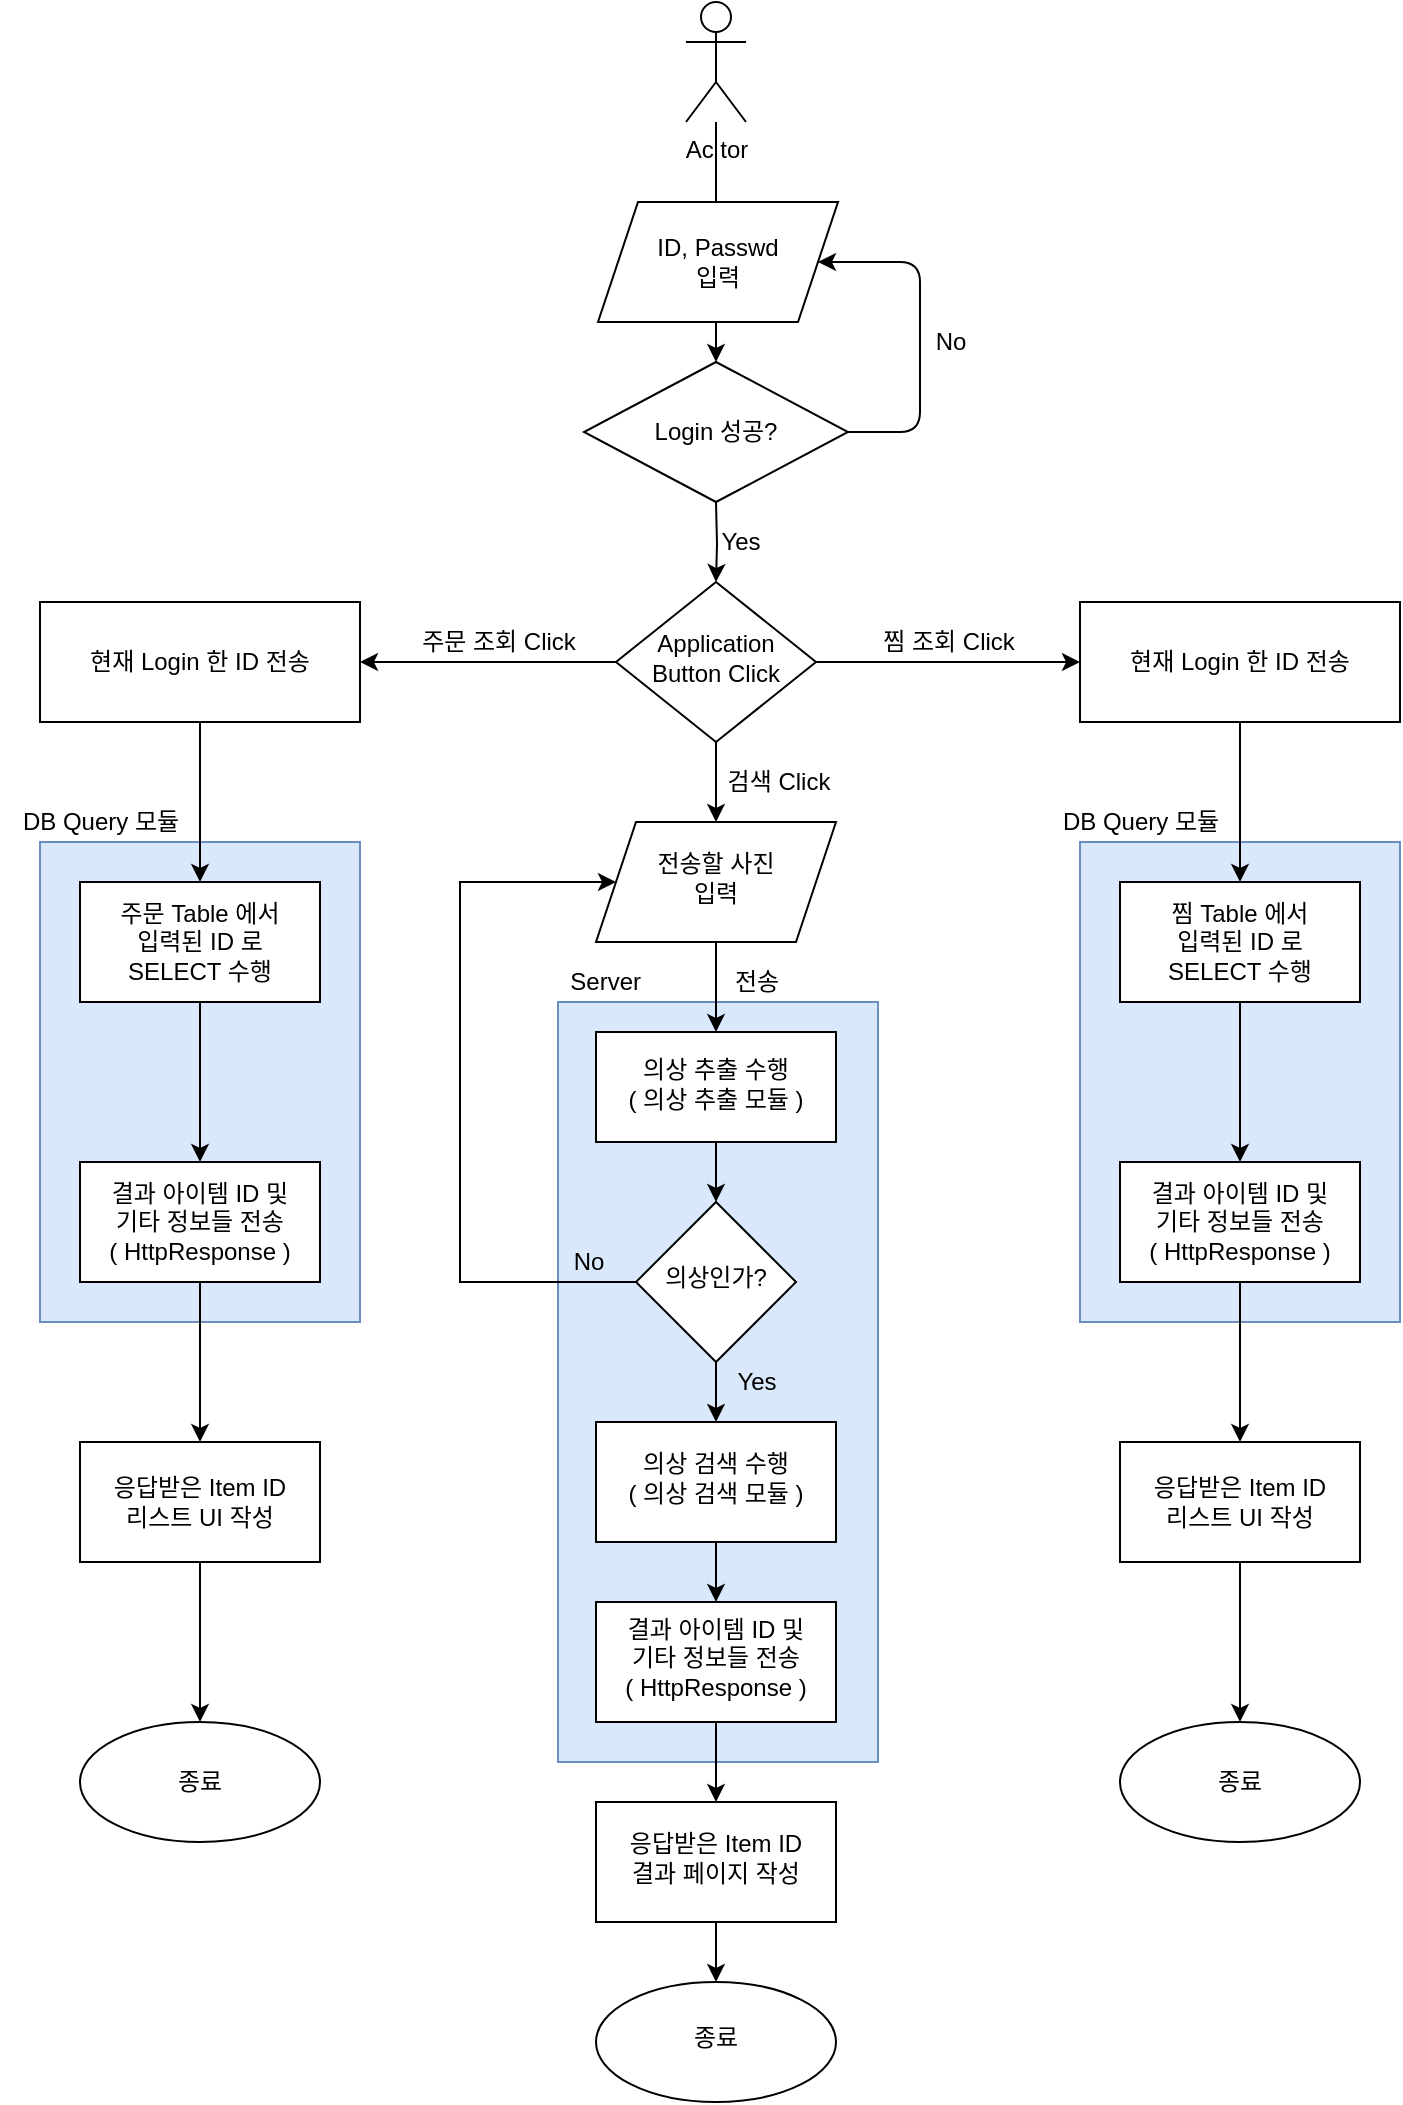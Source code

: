 <mxfile version="14.7.6" type="github">
  <diagram id="C5RBs43oDa-KdzZeNtuy" name="Page-1">
    <mxGraphModel dx="751" dy="1104" grid="1" gridSize="10" guides="1" tooltips="1" connect="1" arrows="1" fold="1" page="1" pageScale="1" pageWidth="827" pageHeight="1169" math="0" shadow="0">
      <root>
        <mxCell id="WIyWlLk6GJQsqaUBKTNV-0" />
        <mxCell id="WIyWlLk6GJQsqaUBKTNV-1" parent="WIyWlLk6GJQsqaUBKTNV-0" />
        <mxCell id="K8ocvImRnjex33F1LI7K-68" value="" style="rounded=0;whiteSpace=wrap;html=1;fillColor=#dae8fc;strokeColor=#6c8ebf;" vertex="1" parent="WIyWlLk6GJQsqaUBKTNV-1">
          <mxGeometry x="329" y="500" width="160" height="380" as="geometry" />
        </mxCell>
        <mxCell id="K8ocvImRnjex33F1LI7K-52" value="" style="rounded=0;whiteSpace=wrap;html=1;fillColor=#dae8fc;strokeColor=#6c8ebf;" vertex="1" parent="WIyWlLk6GJQsqaUBKTNV-1">
          <mxGeometry x="590" y="420" width="160" height="240" as="geometry" />
        </mxCell>
        <mxCell id="K8ocvImRnjex33F1LI7K-53" value="DB Query 모듈" style="text;html=1;align=center;verticalAlign=middle;resizable=0;points=[];autosize=1;strokeColor=none;" vertex="1" parent="WIyWlLk6GJQsqaUBKTNV-1">
          <mxGeometry x="570" y="400" width="100" height="20" as="geometry" />
        </mxCell>
        <mxCell id="K8ocvImRnjex33F1LI7K-50" value="" style="rounded=0;whiteSpace=wrap;html=1;fillColor=#dae8fc;strokeColor=#6c8ebf;" vertex="1" parent="WIyWlLk6GJQsqaUBKTNV-1">
          <mxGeometry x="70" y="420" width="160" height="240" as="geometry" />
        </mxCell>
        <mxCell id="K8ocvImRnjex33F1LI7K-8" value="" style="edgeStyle=orthogonalEdgeStyle;rounded=0;orthogonalLoop=1;jettySize=auto;html=1;entryX=1;entryY=0.5;entryDx=0;entryDy=0;" edge="1" parent="WIyWlLk6GJQsqaUBKTNV-1" source="WIyWlLk6GJQsqaUBKTNV-6" target="K8ocvImRnjex33F1LI7K-31">
          <mxGeometry relative="1" as="geometry">
            <mxPoint x="234" y="330" as="targetPoint" />
          </mxGeometry>
        </mxCell>
        <mxCell id="K8ocvImRnjex33F1LI7K-12" value="" style="edgeStyle=orthogonalEdgeStyle;rounded=0;orthogonalLoop=1;jettySize=auto;html=1;entryX=0;entryY=0.5;entryDx=0;entryDy=0;" edge="1" parent="WIyWlLk6GJQsqaUBKTNV-1" source="WIyWlLk6GJQsqaUBKTNV-6" target="K8ocvImRnjex33F1LI7K-32">
          <mxGeometry relative="1" as="geometry">
            <mxPoint x="594" y="330" as="targetPoint" />
          </mxGeometry>
        </mxCell>
        <mxCell id="K8ocvImRnjex33F1LI7K-64" value="" style="edgeStyle=orthogonalEdgeStyle;rounded=0;orthogonalLoop=1;jettySize=auto;html=1;" edge="1" parent="WIyWlLk6GJQsqaUBKTNV-1" source="WIyWlLk6GJQsqaUBKTNV-6" target="K8ocvImRnjex33F1LI7K-63">
          <mxGeometry relative="1" as="geometry" />
        </mxCell>
        <mxCell id="WIyWlLk6GJQsqaUBKTNV-6" value="Application&lt;br&gt;Button Click" style="rhombus;whiteSpace=wrap;html=1;shadow=0;fontFamily=Helvetica;fontSize=12;align=center;strokeWidth=1;spacing=6;spacingTop=-4;" parent="WIyWlLk6GJQsqaUBKTNV-1" vertex="1">
          <mxGeometry x="358" y="290" width="100" height="80" as="geometry" />
        </mxCell>
        <mxCell id="K8ocvImRnjex33F1LI7K-28" value="" style="edgeStyle=orthogonalEdgeStyle;rounded=0;orthogonalLoop=1;jettySize=auto;html=1;" edge="1" parent="WIyWlLk6GJQsqaUBKTNV-1" source="K8ocvImRnjex33F1LI7K-0" target="K8ocvImRnjex33F1LI7K-25">
          <mxGeometry relative="1" as="geometry" />
        </mxCell>
        <mxCell id="K8ocvImRnjex33F1LI7K-0" value="Ac tor" style="shape=umlActor;verticalLabelPosition=bottom;verticalAlign=top;html=1;outlineConnect=0;" vertex="1" parent="WIyWlLk6GJQsqaUBKTNV-1">
          <mxGeometry x="393" width="30" height="60" as="geometry" />
        </mxCell>
        <mxCell id="K8ocvImRnjex33F1LI7K-9" value="주문 조회 Click" style="text;html=1;align=center;verticalAlign=middle;resizable=0;points=[];autosize=1;strokeColor=none;" vertex="1" parent="WIyWlLk6GJQsqaUBKTNV-1">
          <mxGeometry x="249" y="310" width="100" height="20" as="geometry" />
        </mxCell>
        <mxCell id="K8ocvImRnjex33F1LI7K-13" value="찜 조회 Click" style="text;html=1;align=center;verticalAlign=middle;resizable=0;points=[];autosize=1;strokeColor=none;" vertex="1" parent="WIyWlLk6GJQsqaUBKTNV-1">
          <mxGeometry x="484" y="310" width="80" height="20" as="geometry" />
        </mxCell>
        <mxCell id="K8ocvImRnjex33F1LI7K-19" value="ID, Passwd&lt;br&gt;입력" style="shape=parallelogram;perimeter=parallelogramPerimeter;whiteSpace=wrap;html=1;fixedSize=1;" vertex="1" parent="WIyWlLk6GJQsqaUBKTNV-1">
          <mxGeometry x="349" y="100" width="120" height="60" as="geometry" />
        </mxCell>
        <mxCell id="K8ocvImRnjex33F1LI7K-23" value="" style="edgeStyle=orthogonalEdgeStyle;rounded=0;orthogonalLoop=1;jettySize=auto;html=1;" edge="1" parent="WIyWlLk6GJQsqaUBKTNV-1" target="WIyWlLk6GJQsqaUBKTNV-6">
          <mxGeometry relative="1" as="geometry">
            <mxPoint x="408" y="250" as="sourcePoint" />
          </mxGeometry>
        </mxCell>
        <mxCell id="K8ocvImRnjex33F1LI7K-25" value="Login 성공?" style="rhombus;whiteSpace=wrap;html=1;" vertex="1" parent="WIyWlLk6GJQsqaUBKTNV-1">
          <mxGeometry x="342" y="180" width="132" height="70" as="geometry" />
        </mxCell>
        <mxCell id="K8ocvImRnjex33F1LI7K-27" value="Yes" style="text;html=1;align=center;verticalAlign=middle;resizable=0;points=[];autosize=1;strokeColor=none;" vertex="1" parent="WIyWlLk6GJQsqaUBKTNV-1">
          <mxGeometry x="400" y="260" width="40" height="20" as="geometry" />
        </mxCell>
        <mxCell id="K8ocvImRnjex33F1LI7K-29" value="" style="endArrow=classic;html=1;exitX=1;exitY=0.5;exitDx=0;exitDy=0;entryX=1;entryY=0.5;entryDx=0;entryDy=0;" edge="1" parent="WIyWlLk6GJQsqaUBKTNV-1" source="K8ocvImRnjex33F1LI7K-25" target="K8ocvImRnjex33F1LI7K-19">
          <mxGeometry width="50" height="50" relative="1" as="geometry">
            <mxPoint x="360" y="440" as="sourcePoint" />
            <mxPoint x="460" y="140" as="targetPoint" />
            <Array as="points">
              <mxPoint x="510" y="215" />
              <mxPoint x="510" y="130" />
            </Array>
          </mxGeometry>
        </mxCell>
        <mxCell id="K8ocvImRnjex33F1LI7K-30" value="No" style="text;html=1;align=center;verticalAlign=middle;resizable=0;points=[];autosize=1;strokeColor=none;" vertex="1" parent="WIyWlLk6GJQsqaUBKTNV-1">
          <mxGeometry x="510" y="160" width="30" height="20" as="geometry" />
        </mxCell>
        <mxCell id="K8ocvImRnjex33F1LI7K-35" value="" style="edgeStyle=orthogonalEdgeStyle;rounded=0;orthogonalLoop=1;jettySize=auto;html=1;" edge="1" parent="WIyWlLk6GJQsqaUBKTNV-1" source="K8ocvImRnjex33F1LI7K-31" target="K8ocvImRnjex33F1LI7K-34">
          <mxGeometry relative="1" as="geometry" />
        </mxCell>
        <mxCell id="K8ocvImRnjex33F1LI7K-31" value="현재 Login 한 ID 전송" style="rounded=0;whiteSpace=wrap;html=1;" vertex="1" parent="WIyWlLk6GJQsqaUBKTNV-1">
          <mxGeometry x="70" y="300" width="160" height="60" as="geometry" />
        </mxCell>
        <mxCell id="K8ocvImRnjex33F1LI7K-37" value="" style="edgeStyle=orthogonalEdgeStyle;rounded=0;orthogonalLoop=1;jettySize=auto;html=1;" edge="1" parent="WIyWlLk6GJQsqaUBKTNV-1" source="K8ocvImRnjex33F1LI7K-32" target="K8ocvImRnjex33F1LI7K-36">
          <mxGeometry relative="1" as="geometry" />
        </mxCell>
        <mxCell id="K8ocvImRnjex33F1LI7K-32" value="&lt;span&gt;현재 Login 한 ID 전송&lt;/span&gt;&lt;span&gt;&lt;br&gt;&lt;/span&gt;" style="rounded=0;whiteSpace=wrap;html=1;" vertex="1" parent="WIyWlLk6GJQsqaUBKTNV-1">
          <mxGeometry x="590" y="300" width="160" height="60" as="geometry" />
        </mxCell>
        <mxCell id="K8ocvImRnjex33F1LI7K-39" value="" style="edgeStyle=orthogonalEdgeStyle;rounded=0;orthogonalLoop=1;jettySize=auto;html=1;" edge="1" parent="WIyWlLk6GJQsqaUBKTNV-1" source="K8ocvImRnjex33F1LI7K-34" target="K8ocvImRnjex33F1LI7K-38">
          <mxGeometry relative="1" as="geometry" />
        </mxCell>
        <mxCell id="K8ocvImRnjex33F1LI7K-34" value="주문 Table 에서&lt;br&gt;입력된 ID 로&lt;br&gt;SELECT 수행" style="whiteSpace=wrap;html=1;rounded=0;" vertex="1" parent="WIyWlLk6GJQsqaUBKTNV-1">
          <mxGeometry x="90" y="440" width="120" height="60" as="geometry" />
        </mxCell>
        <mxCell id="K8ocvImRnjex33F1LI7K-41" value="" style="edgeStyle=orthogonalEdgeStyle;rounded=0;orthogonalLoop=1;jettySize=auto;html=1;" edge="1" parent="WIyWlLk6GJQsqaUBKTNV-1" source="K8ocvImRnjex33F1LI7K-36" target="K8ocvImRnjex33F1LI7K-40">
          <mxGeometry relative="1" as="geometry" />
        </mxCell>
        <mxCell id="K8ocvImRnjex33F1LI7K-36" value="&lt;span&gt;찜 Table 에서&lt;/span&gt;&lt;br&gt;&lt;span&gt;입력된 ID 로&lt;/span&gt;&lt;br&gt;&lt;span&gt;SELECT 수행&lt;/span&gt;" style="whiteSpace=wrap;html=1;rounded=0;" vertex="1" parent="WIyWlLk6GJQsqaUBKTNV-1">
          <mxGeometry x="610" y="440" width="120" height="60" as="geometry" />
        </mxCell>
        <mxCell id="K8ocvImRnjex33F1LI7K-49" value="" style="edgeStyle=orthogonalEdgeStyle;rounded=0;orthogonalLoop=1;jettySize=auto;html=1;" edge="1" parent="WIyWlLk6GJQsqaUBKTNV-1" source="K8ocvImRnjex33F1LI7K-38" target="K8ocvImRnjex33F1LI7K-48">
          <mxGeometry relative="1" as="geometry" />
        </mxCell>
        <mxCell id="K8ocvImRnjex33F1LI7K-38" value="결과 아이템 ID 및&lt;br&gt;기타 정보들 전송&lt;br&gt;( HttpResponse )" style="whiteSpace=wrap;html=1;rounded=0;" vertex="1" parent="WIyWlLk6GJQsqaUBKTNV-1">
          <mxGeometry x="90" y="580" width="120" height="60" as="geometry" />
        </mxCell>
        <mxCell id="K8ocvImRnjex33F1LI7K-47" value="" style="edgeStyle=orthogonalEdgeStyle;rounded=0;orthogonalLoop=1;jettySize=auto;html=1;" edge="1" parent="WIyWlLk6GJQsqaUBKTNV-1" source="K8ocvImRnjex33F1LI7K-40" target="K8ocvImRnjex33F1LI7K-46">
          <mxGeometry relative="1" as="geometry" />
        </mxCell>
        <mxCell id="K8ocvImRnjex33F1LI7K-40" value="&lt;span&gt;결과 아이템 ID 및&lt;/span&gt;&lt;br&gt;&lt;span&gt;기타 정보들 전송&lt;/span&gt;&lt;br&gt;&lt;span&gt;( HttpResponse )&lt;/span&gt;" style="whiteSpace=wrap;html=1;rounded=0;" vertex="1" parent="WIyWlLk6GJQsqaUBKTNV-1">
          <mxGeometry x="610" y="580" width="120" height="60" as="geometry" />
        </mxCell>
        <mxCell id="K8ocvImRnjex33F1LI7K-57" value="" style="edgeStyle=orthogonalEdgeStyle;rounded=0;orthogonalLoop=1;jettySize=auto;html=1;" edge="1" parent="WIyWlLk6GJQsqaUBKTNV-1" source="K8ocvImRnjex33F1LI7K-46" target="K8ocvImRnjex33F1LI7K-56">
          <mxGeometry relative="1" as="geometry" />
        </mxCell>
        <mxCell id="K8ocvImRnjex33F1LI7K-46" value="&lt;span&gt;응답받은 Item ID&lt;/span&gt;&lt;br&gt;&lt;span&gt;리스트 UI 작성&lt;/span&gt;" style="whiteSpace=wrap;html=1;rounded=0;" vertex="1" parent="WIyWlLk6GJQsqaUBKTNV-1">
          <mxGeometry x="610" y="720" width="120" height="60" as="geometry" />
        </mxCell>
        <mxCell id="K8ocvImRnjex33F1LI7K-55" value="" style="edgeStyle=orthogonalEdgeStyle;rounded=0;orthogonalLoop=1;jettySize=auto;html=1;" edge="1" parent="WIyWlLk6GJQsqaUBKTNV-1" source="K8ocvImRnjex33F1LI7K-48" target="K8ocvImRnjex33F1LI7K-54">
          <mxGeometry relative="1" as="geometry" />
        </mxCell>
        <mxCell id="K8ocvImRnjex33F1LI7K-48" value="응답받은 Item ID&lt;br&gt;리스트 UI 작성" style="whiteSpace=wrap;html=1;rounded=0;" vertex="1" parent="WIyWlLk6GJQsqaUBKTNV-1">
          <mxGeometry x="90" y="720" width="120" height="60" as="geometry" />
        </mxCell>
        <mxCell id="K8ocvImRnjex33F1LI7K-51" value="DB Query 모듈" style="text;html=1;align=center;verticalAlign=middle;resizable=0;points=[];autosize=1;strokeColor=none;" vertex="1" parent="WIyWlLk6GJQsqaUBKTNV-1">
          <mxGeometry x="50" y="400" width="100" height="20" as="geometry" />
        </mxCell>
        <mxCell id="K8ocvImRnjex33F1LI7K-54" value="종료" style="ellipse;whiteSpace=wrap;html=1;rounded=0;" vertex="1" parent="WIyWlLk6GJQsqaUBKTNV-1">
          <mxGeometry x="90" y="860" width="120" height="60" as="geometry" />
        </mxCell>
        <mxCell id="K8ocvImRnjex33F1LI7K-56" value="종료" style="ellipse;whiteSpace=wrap;html=1;rounded=0;" vertex="1" parent="WIyWlLk6GJQsqaUBKTNV-1">
          <mxGeometry x="610" y="860" width="120" height="60" as="geometry" />
        </mxCell>
        <mxCell id="K8ocvImRnjex33F1LI7K-60" value="검색 Click" style="text;html=1;align=center;verticalAlign=middle;resizable=0;points=[];autosize=1;strokeColor=none;" vertex="1" parent="WIyWlLk6GJQsqaUBKTNV-1">
          <mxGeometry x="404" y="380" width="70" height="20" as="geometry" />
        </mxCell>
        <mxCell id="K8ocvImRnjex33F1LI7K-66" value="" style="edgeStyle=orthogonalEdgeStyle;rounded=0;orthogonalLoop=1;jettySize=auto;html=1;" edge="1" parent="WIyWlLk6GJQsqaUBKTNV-1" source="K8ocvImRnjex33F1LI7K-63" target="K8ocvImRnjex33F1LI7K-65">
          <mxGeometry relative="1" as="geometry" />
        </mxCell>
        <mxCell id="K8ocvImRnjex33F1LI7K-63" value="전송할 사진&lt;br&gt;입력" style="shape=parallelogram;perimeter=parallelogramPerimeter;whiteSpace=wrap;html=1;fixedSize=1;shadow=0;strokeWidth=1;spacing=6;spacingTop=-4;" vertex="1" parent="WIyWlLk6GJQsqaUBKTNV-1">
          <mxGeometry x="348" y="410" width="120" height="60" as="geometry" />
        </mxCell>
        <mxCell id="K8ocvImRnjex33F1LI7K-73" value="" style="edgeStyle=orthogonalEdgeStyle;rounded=0;orthogonalLoop=1;jettySize=auto;html=1;" edge="1" parent="WIyWlLk6GJQsqaUBKTNV-1" source="K8ocvImRnjex33F1LI7K-65" target="K8ocvImRnjex33F1LI7K-72">
          <mxGeometry relative="1" as="geometry" />
        </mxCell>
        <mxCell id="K8ocvImRnjex33F1LI7K-65" value="의상 추출 수행&lt;br&gt;( 의상 추출 모듈 )" style="whiteSpace=wrap;html=1;shadow=0;strokeWidth=1;spacing=6;spacingTop=-4;" vertex="1" parent="WIyWlLk6GJQsqaUBKTNV-1">
          <mxGeometry x="348" y="515" width="120" height="55" as="geometry" />
        </mxCell>
        <mxCell id="K8ocvImRnjex33F1LI7K-67" value="전송" style="text;html=1;align=center;verticalAlign=middle;resizable=0;points=[];autosize=1;strokeColor=none;" vertex="1" parent="WIyWlLk6GJQsqaUBKTNV-1">
          <mxGeometry x="408" y="480" width="40" height="20" as="geometry" />
        </mxCell>
        <mxCell id="K8ocvImRnjex33F1LI7K-69" value="Server&amp;nbsp;" style="text;html=1;align=center;verticalAlign=middle;resizable=0;points=[];autosize=1;strokeColor=none;" vertex="1" parent="WIyWlLk6GJQsqaUBKTNV-1">
          <mxGeometry x="329" y="480" width="50" height="20" as="geometry" />
        </mxCell>
        <mxCell id="K8ocvImRnjex33F1LI7K-74" style="edgeStyle=orthogonalEdgeStyle;rounded=0;orthogonalLoop=1;jettySize=auto;html=1;exitX=0;exitY=0.5;exitDx=0;exitDy=0;entryX=0;entryY=0.5;entryDx=0;entryDy=0;" edge="1" parent="WIyWlLk6GJQsqaUBKTNV-1" source="K8ocvImRnjex33F1LI7K-72" target="K8ocvImRnjex33F1LI7K-63">
          <mxGeometry relative="1" as="geometry">
            <Array as="points">
              <mxPoint x="280" y="640" />
              <mxPoint x="280" y="440" />
            </Array>
          </mxGeometry>
        </mxCell>
        <mxCell id="K8ocvImRnjex33F1LI7K-77" value="" style="edgeStyle=orthogonalEdgeStyle;rounded=0;orthogonalLoop=1;jettySize=auto;html=1;" edge="1" parent="WIyWlLk6GJQsqaUBKTNV-1" source="K8ocvImRnjex33F1LI7K-72" target="K8ocvImRnjex33F1LI7K-76">
          <mxGeometry relative="1" as="geometry" />
        </mxCell>
        <mxCell id="K8ocvImRnjex33F1LI7K-72" value="의상인가?" style="rhombus;whiteSpace=wrap;html=1;shadow=0;strokeWidth=1;spacing=6;spacingTop=-4;" vertex="1" parent="WIyWlLk6GJQsqaUBKTNV-1">
          <mxGeometry x="368" y="600" width="80" height="80" as="geometry" />
        </mxCell>
        <mxCell id="K8ocvImRnjex33F1LI7K-75" value="No" style="text;html=1;align=center;verticalAlign=middle;resizable=0;points=[];autosize=1;strokeColor=none;" vertex="1" parent="WIyWlLk6GJQsqaUBKTNV-1">
          <mxGeometry x="329" y="620" width="30" height="20" as="geometry" />
        </mxCell>
        <mxCell id="K8ocvImRnjex33F1LI7K-80" value="" style="edgeStyle=orthogonalEdgeStyle;rounded=0;orthogonalLoop=1;jettySize=auto;html=1;" edge="1" parent="WIyWlLk6GJQsqaUBKTNV-1" source="K8ocvImRnjex33F1LI7K-76" target="K8ocvImRnjex33F1LI7K-79">
          <mxGeometry relative="1" as="geometry" />
        </mxCell>
        <mxCell id="K8ocvImRnjex33F1LI7K-76" value="의상 검색 수행&lt;br&gt;( 의상 검색 모듈 )" style="whiteSpace=wrap;html=1;shadow=0;strokeWidth=1;spacing=6;spacingTop=-4;" vertex="1" parent="WIyWlLk6GJQsqaUBKTNV-1">
          <mxGeometry x="348" y="710" width="120" height="60" as="geometry" />
        </mxCell>
        <mxCell id="K8ocvImRnjex33F1LI7K-78" value="Yes" style="text;html=1;align=center;verticalAlign=middle;resizable=0;points=[];autosize=1;strokeColor=none;" vertex="1" parent="WIyWlLk6GJQsqaUBKTNV-1">
          <mxGeometry x="408" y="680" width="40" height="20" as="geometry" />
        </mxCell>
        <mxCell id="K8ocvImRnjex33F1LI7K-82" value="" style="edgeStyle=orthogonalEdgeStyle;rounded=0;orthogonalLoop=1;jettySize=auto;html=1;" edge="1" parent="WIyWlLk6GJQsqaUBKTNV-1" source="K8ocvImRnjex33F1LI7K-79" target="K8ocvImRnjex33F1LI7K-81">
          <mxGeometry relative="1" as="geometry" />
        </mxCell>
        <mxCell id="K8ocvImRnjex33F1LI7K-79" value="결과 아이템 ID 및&lt;br&gt;기타 정보들 전송&lt;br&gt;( HttpResponse )" style="whiteSpace=wrap;html=1;shadow=0;strokeWidth=1;spacing=6;spacingTop=-4;" vertex="1" parent="WIyWlLk6GJQsqaUBKTNV-1">
          <mxGeometry x="348" y="800" width="120" height="60" as="geometry" />
        </mxCell>
        <mxCell id="K8ocvImRnjex33F1LI7K-84" value="" style="edgeStyle=orthogonalEdgeStyle;rounded=0;orthogonalLoop=1;jettySize=auto;html=1;" edge="1" parent="WIyWlLk6GJQsqaUBKTNV-1" source="K8ocvImRnjex33F1LI7K-81" target="K8ocvImRnjex33F1LI7K-83">
          <mxGeometry relative="1" as="geometry" />
        </mxCell>
        <mxCell id="K8ocvImRnjex33F1LI7K-81" value="응답받은 Item ID&lt;br&gt;결과 페이지 작성" style="whiteSpace=wrap;html=1;shadow=0;strokeWidth=1;spacing=6;spacingTop=-4;" vertex="1" parent="WIyWlLk6GJQsqaUBKTNV-1">
          <mxGeometry x="348" y="900" width="120" height="60" as="geometry" />
        </mxCell>
        <mxCell id="K8ocvImRnjex33F1LI7K-83" value="종료" style="ellipse;whiteSpace=wrap;html=1;shadow=0;strokeWidth=1;spacing=6;spacingTop=-4;" vertex="1" parent="WIyWlLk6GJQsqaUBKTNV-1">
          <mxGeometry x="348" y="990" width="120" height="60" as="geometry" />
        </mxCell>
      </root>
    </mxGraphModel>
  </diagram>
</mxfile>
